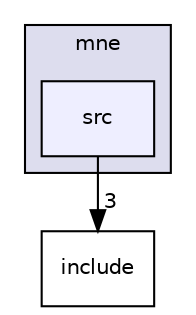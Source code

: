 digraph "MNE/mne/src" {
  compound=true
  node [ fontsize="10", fontname="Helvetica"];
  edge [ labelfontsize="10", labelfontname="Helvetica"];
  subgraph clusterdir_2818de1e5b67557da8c9b7d659dc1661 {
    graph [ bgcolor="#ddddee", pencolor="black", label="mne" fontname="Helvetica", fontsize="10", URL="dir_2818de1e5b67557da8c9b7d659dc1661.html"]
  dir_85fa26351440c574082a008173342ed9 [shape=box, label="src", style="filled", fillcolor="#eeeeff", pencolor="black", URL="dir_85fa26351440c574082a008173342ed9.html"];
  }
  dir_501bd693a998b18a3b6723a9b4bafa23 [shape=box label="include" URL="dir_501bd693a998b18a3b6723a9b4bafa23.html"];
  dir_85fa26351440c574082a008173342ed9->dir_501bd693a998b18a3b6723a9b4bafa23 [headlabel="3", labeldistance=1.5 headhref="dir_000007_000006.html"];
}
